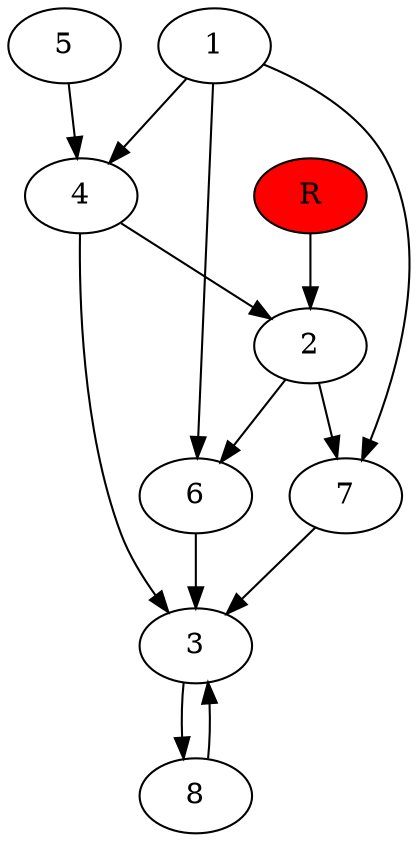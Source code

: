 digraph prb38360 {
	1
	2
	3
	4
	5
	6
	7
	8
	R [fillcolor="#ff0000" style=filled]
	1 -> 4
	1 -> 6
	1 -> 7
	2 -> 6
	2 -> 7
	3 -> 8
	4 -> 2
	4 -> 3
	5 -> 4
	6 -> 3
	7 -> 3
	8 -> 3
	R -> 2
}
